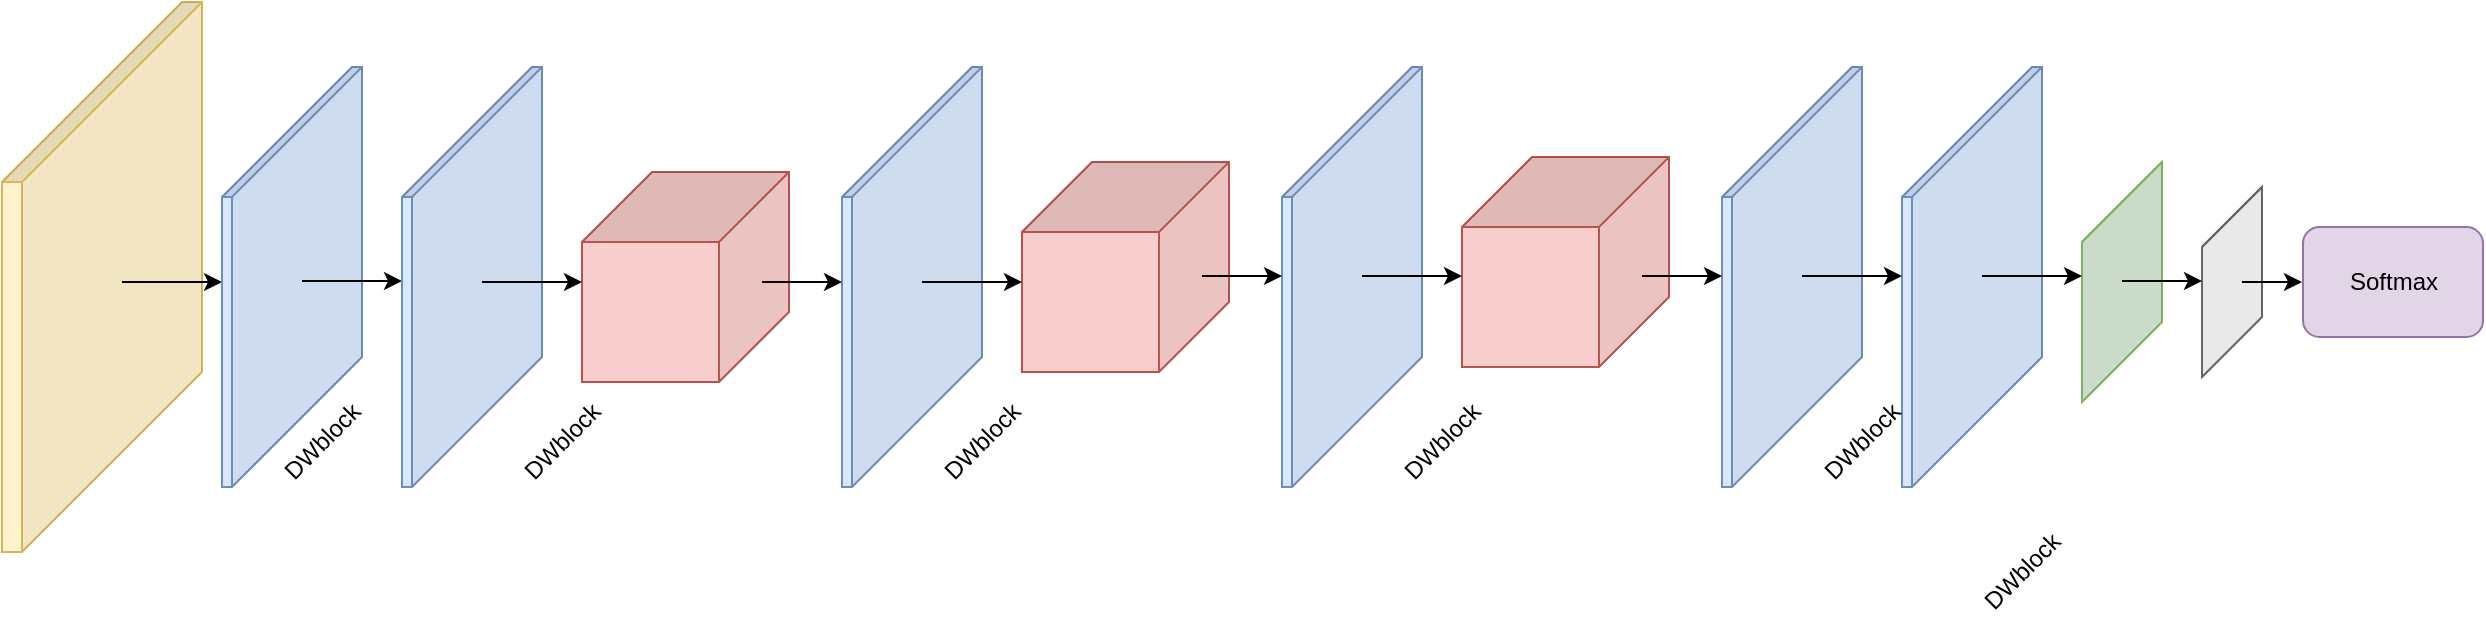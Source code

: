 <mxfile version="16.0.0" type="github">
  <diagram id="-BFLgqaRtH_zkLjJtSHs" name="Page-1">
    <mxGraphModel dx="1550" dy="835" grid="1" gridSize="10" guides="1" tooltips="1" connect="1" arrows="1" fold="1" page="1" pageScale="1" pageWidth="827" pageHeight="1169" math="0" shadow="0">
      <root>
        <mxCell id="0" />
        <mxCell id="1" parent="0" />
        <mxCell id="WqlqxaWTxeDNsGnpjsT1-1" value="" style="shape=cube;whiteSpace=wrap;html=1;boundedLbl=1;backgroundOutline=1;darkOpacity=0.05;darkOpacity2=0.1;size=90;rotation=-180;direction=north;fillColor=#fff2cc;strokeColor=#d6b656;" vertex="1" parent="1">
          <mxGeometry x="90" y="180" width="100" height="275" as="geometry" />
        </mxCell>
        <mxCell id="WqlqxaWTxeDNsGnpjsT1-5" value="" style="edgeStyle=orthogonalEdgeStyle;rounded=0;orthogonalLoop=1;jettySize=auto;html=1;" edge="1" parent="1">
          <mxGeometry relative="1" as="geometry">
            <mxPoint x="150" y="320" as="sourcePoint" />
            <mxPoint x="200" y="320" as="targetPoint" />
            <Array as="points" />
          </mxGeometry>
        </mxCell>
        <mxCell id="WqlqxaWTxeDNsGnpjsT1-8" value="" style="shape=cube;whiteSpace=wrap;html=1;boundedLbl=1;backgroundOutline=1;darkOpacity=0.05;darkOpacity2=0.1;size=65;rotation=-180;direction=north;fillColor=#dae8fc;strokeColor=#6c8ebf;" vertex="1" parent="1">
          <mxGeometry x="200" y="212.5" width="70" height="210" as="geometry" />
        </mxCell>
        <mxCell id="WqlqxaWTxeDNsGnpjsT1-9" value="" style="edgeStyle=orthogonalEdgeStyle;rounded=0;orthogonalLoop=1;jettySize=auto;html=1;jumpSize=6;" edge="1" parent="1">
          <mxGeometry relative="1" as="geometry">
            <mxPoint x="240" y="319.5" as="sourcePoint" />
            <mxPoint x="290" y="320" as="targetPoint" />
            <Array as="points">
              <mxPoint x="290" y="320" />
              <mxPoint x="290" y="320" />
            </Array>
          </mxGeometry>
        </mxCell>
        <mxCell id="WqlqxaWTxeDNsGnpjsT1-10" value="" style="shape=cube;whiteSpace=wrap;html=1;boundedLbl=1;backgroundOutline=1;darkOpacity=0.05;darkOpacity2=0.1;size=65;rotation=-180;direction=north;fillColor=#dae8fc;strokeColor=#6c8ebf;" vertex="1" parent="1">
          <mxGeometry x="290" y="212.5" width="70" height="210" as="geometry" />
        </mxCell>
        <mxCell id="WqlqxaWTxeDNsGnpjsT1-12" value="" style="shape=cube;whiteSpace=wrap;html=1;boundedLbl=1;backgroundOutline=1;darkOpacity=0.05;darkOpacity2=0.1;size=35;rotation=-180;direction=north;fillColor=#f8cecc;strokeColor=#b85450;" vertex="1" parent="1">
          <mxGeometry x="380" y="265" width="103.5" height="105" as="geometry" />
        </mxCell>
        <mxCell id="WqlqxaWTxeDNsGnpjsT1-23" value="" style="shape=cube;whiteSpace=wrap;html=1;boundedLbl=1;backgroundOutline=1;darkOpacity=0.05;darkOpacity2=0.1;size=35;rotation=-180;direction=north;fillColor=#f8cecc;strokeColor=#b85450;" vertex="1" parent="1">
          <mxGeometry x="600" y="260" width="103.5" height="105" as="geometry" />
        </mxCell>
        <mxCell id="WqlqxaWTxeDNsGnpjsT1-24" value="" style="shape=cube;whiteSpace=wrap;html=1;boundedLbl=1;backgroundOutline=1;darkOpacity=0.05;darkOpacity2=0.1;size=65;rotation=-180;direction=north;fillColor=#dae8fc;strokeColor=#6c8ebf;" vertex="1" parent="1">
          <mxGeometry x="510" y="212.5" width="70" height="210" as="geometry" />
        </mxCell>
        <mxCell id="WqlqxaWTxeDNsGnpjsT1-25" value="" style="shape=cube;whiteSpace=wrap;html=1;boundedLbl=1;backgroundOutline=1;darkOpacity=0.05;darkOpacity2=0.1;size=65;rotation=-180;direction=north;fillColor=#dae8fc;strokeColor=#6c8ebf;" vertex="1" parent="1">
          <mxGeometry x="730" y="212.5" width="70" height="210" as="geometry" />
        </mxCell>
        <mxCell id="WqlqxaWTxeDNsGnpjsT1-26" value="" style="shape=cube;whiteSpace=wrap;html=1;boundedLbl=1;backgroundOutline=1;darkOpacity=0.05;darkOpacity2=0.1;size=35;rotation=-180;direction=north;fillColor=#f8cecc;strokeColor=#b85450;" vertex="1" parent="1">
          <mxGeometry x="820" y="257.5" width="103.5" height="105" as="geometry" />
        </mxCell>
        <mxCell id="WqlqxaWTxeDNsGnpjsT1-27" value="" style="shape=cube;whiteSpace=wrap;html=1;boundedLbl=1;backgroundOutline=1;darkOpacity=0.05;darkOpacity2=0.1;size=65;rotation=-180;direction=north;fillColor=#dae8fc;strokeColor=#6c8ebf;" vertex="1" parent="1">
          <mxGeometry x="950" y="212.5" width="70" height="210" as="geometry" />
        </mxCell>
        <mxCell id="WqlqxaWTxeDNsGnpjsT1-28" value="" style="shape=cube;whiteSpace=wrap;html=1;boundedLbl=1;backgroundOutline=1;darkOpacity=0.05;darkOpacity2=0.1;size=65;rotation=-180;direction=north;fillColor=#dae8fc;strokeColor=#6c8ebf;" vertex="1" parent="1">
          <mxGeometry x="1040" y="212.5" width="70" height="210" as="geometry" />
        </mxCell>
        <mxCell id="WqlqxaWTxeDNsGnpjsT1-29" value="" style="shape=cube;whiteSpace=wrap;html=1;boundedLbl=1;backgroundOutline=1;darkOpacity=0.05;darkOpacity2=0.1;size=65;rotation=-180;direction=north;fillColor=#d5e8d4;strokeColor=#82b366;" vertex="1" parent="1">
          <mxGeometry x="1130" y="260" width="40" height="120" as="geometry" />
        </mxCell>
        <mxCell id="WqlqxaWTxeDNsGnpjsT1-30" value="" style="shape=cube;whiteSpace=wrap;html=1;boundedLbl=1;backgroundOutline=1;darkOpacity=0.05;darkOpacity2=0.1;size=65;rotation=-180;direction=north;fillColor=#f5f5f5;strokeColor=#666666;fontColor=#333333;" vertex="1" parent="1">
          <mxGeometry x="1190" y="272.5" width="30" height="95" as="geometry" />
        </mxCell>
        <mxCell id="WqlqxaWTxeDNsGnpjsT1-31" value="Softmax" style="rounded=1;whiteSpace=wrap;html=1;fillColor=#e1d5e7;strokeColor=#9673a6;" vertex="1" parent="1">
          <mxGeometry x="1240.5" y="292.5" width="90" height="55" as="geometry" />
        </mxCell>
        <mxCell id="WqlqxaWTxeDNsGnpjsT1-32" value="DWblock" style="text;html=1;align=center;verticalAlign=middle;resizable=0;points=[];autosize=1;strokeColor=none;fillColor=none;rotation=-45;" vertex="1" parent="1">
          <mxGeometry x="220" y="390" width="60" height="20" as="geometry" />
        </mxCell>
        <mxCell id="WqlqxaWTxeDNsGnpjsT1-33" value="DWblock" style="text;html=1;align=center;verticalAlign=middle;resizable=0;points=[];autosize=1;strokeColor=none;fillColor=none;rotation=-45;" vertex="1" parent="1">
          <mxGeometry x="340" y="390" width="60" height="20" as="geometry" />
        </mxCell>
        <mxCell id="WqlqxaWTxeDNsGnpjsT1-34" value="DWblock" style="text;html=1;align=center;verticalAlign=middle;resizable=0;points=[];autosize=1;strokeColor=none;fillColor=none;rotation=-45;" vertex="1" parent="1">
          <mxGeometry x="550" y="390" width="60" height="20" as="geometry" />
        </mxCell>
        <mxCell id="WqlqxaWTxeDNsGnpjsT1-35" value="DWblock" style="text;html=1;align=center;verticalAlign=middle;resizable=0;points=[];autosize=1;strokeColor=none;fillColor=none;rotation=-45;" vertex="1" parent="1">
          <mxGeometry x="780" y="390" width="60" height="20" as="geometry" />
        </mxCell>
        <mxCell id="WqlqxaWTxeDNsGnpjsT1-36" value="DWblock" style="text;html=1;align=center;verticalAlign=middle;resizable=0;points=[];autosize=1;strokeColor=none;fillColor=none;rotation=-45;" vertex="1" parent="1">
          <mxGeometry x="990" y="390" width="60" height="20" as="geometry" />
        </mxCell>
        <mxCell id="WqlqxaWTxeDNsGnpjsT1-37" value="DWblock" style="text;html=1;align=center;verticalAlign=middle;resizable=0;points=[];autosize=1;strokeColor=none;fillColor=none;rotation=-45;" vertex="1" parent="1">
          <mxGeometry x="1070" y="455" width="60" height="20" as="geometry" />
        </mxCell>
        <mxCell id="WqlqxaWTxeDNsGnpjsT1-41" value="" style="edgeStyle=orthogonalEdgeStyle;rounded=0;orthogonalLoop=1;jettySize=auto;html=1;jumpSize=6;" edge="1" parent="1">
          <mxGeometry relative="1" as="geometry">
            <mxPoint x="330" y="320" as="sourcePoint" />
            <mxPoint x="380" y="320" as="targetPoint" />
            <Array as="points">
              <mxPoint x="380" y="320" />
              <mxPoint x="380" y="320" />
            </Array>
          </mxGeometry>
        </mxCell>
        <mxCell id="WqlqxaWTxeDNsGnpjsT1-42" value="" style="edgeStyle=orthogonalEdgeStyle;rounded=0;orthogonalLoop=1;jettySize=auto;html=1;jumpSize=6;" edge="1" parent="1">
          <mxGeometry relative="1" as="geometry">
            <mxPoint x="470" y="320" as="sourcePoint" />
            <mxPoint x="510" y="320" as="targetPoint" />
            <Array as="points">
              <mxPoint x="510" y="320" />
              <mxPoint x="510" y="320" />
            </Array>
          </mxGeometry>
        </mxCell>
        <mxCell id="WqlqxaWTxeDNsGnpjsT1-43" value="" style="edgeStyle=orthogonalEdgeStyle;rounded=0;orthogonalLoop=1;jettySize=auto;html=1;jumpSize=6;" edge="1" parent="1">
          <mxGeometry relative="1" as="geometry">
            <mxPoint x="550" y="320" as="sourcePoint" />
            <mxPoint x="600" y="320" as="targetPoint" />
            <Array as="points">
              <mxPoint x="600" y="320" />
              <mxPoint x="600" y="320" />
            </Array>
          </mxGeometry>
        </mxCell>
        <mxCell id="WqlqxaWTxeDNsGnpjsT1-44" value="" style="edgeStyle=orthogonalEdgeStyle;rounded=0;orthogonalLoop=1;jettySize=auto;html=1;jumpSize=6;" edge="1" parent="1">
          <mxGeometry relative="1" as="geometry">
            <mxPoint x="770" y="317" as="sourcePoint" />
            <mxPoint x="820" y="317" as="targetPoint" />
            <Array as="points">
              <mxPoint x="820" y="317" />
              <mxPoint x="820" y="317" />
            </Array>
          </mxGeometry>
        </mxCell>
        <mxCell id="WqlqxaWTxeDNsGnpjsT1-45" value="" style="edgeStyle=orthogonalEdgeStyle;rounded=0;orthogonalLoop=1;jettySize=auto;html=1;jumpSize=6;" edge="1" parent="1">
          <mxGeometry relative="1" as="geometry">
            <mxPoint x="690" y="317" as="sourcePoint" />
            <mxPoint x="730" y="317" as="targetPoint" />
            <Array as="points">
              <mxPoint x="730" y="317" />
              <mxPoint x="730" y="317" />
            </Array>
          </mxGeometry>
        </mxCell>
        <mxCell id="WqlqxaWTxeDNsGnpjsT1-46" value="" style="edgeStyle=orthogonalEdgeStyle;rounded=0;orthogonalLoop=1;jettySize=auto;html=1;jumpSize=6;" edge="1" parent="1">
          <mxGeometry relative="1" as="geometry">
            <mxPoint x="910" y="317" as="sourcePoint" />
            <mxPoint x="950" y="317" as="targetPoint" />
            <Array as="points">
              <mxPoint x="950" y="317" />
              <mxPoint x="950" y="317" />
            </Array>
          </mxGeometry>
        </mxCell>
        <mxCell id="WqlqxaWTxeDNsGnpjsT1-47" value="" style="edgeStyle=orthogonalEdgeStyle;rounded=0;orthogonalLoop=1;jettySize=auto;html=1;jumpSize=6;" edge="1" parent="1">
          <mxGeometry relative="1" as="geometry">
            <mxPoint x="990" y="317" as="sourcePoint" />
            <mxPoint x="1040" y="317" as="targetPoint" />
            <Array as="points">
              <mxPoint x="1040" y="317" />
              <mxPoint x="1040" y="317" />
            </Array>
          </mxGeometry>
        </mxCell>
        <mxCell id="WqlqxaWTxeDNsGnpjsT1-49" value="" style="edgeStyle=orthogonalEdgeStyle;rounded=0;orthogonalLoop=1;jettySize=auto;html=1;jumpSize=6;" edge="1" parent="1">
          <mxGeometry relative="1" as="geometry">
            <mxPoint x="1080" y="317" as="sourcePoint" />
            <mxPoint x="1130" y="317" as="targetPoint" />
            <Array as="points">
              <mxPoint x="1130" y="317" />
              <mxPoint x="1130" y="317" />
            </Array>
          </mxGeometry>
        </mxCell>
        <mxCell id="WqlqxaWTxeDNsGnpjsT1-50" value="" style="edgeStyle=orthogonalEdgeStyle;rounded=0;orthogonalLoop=1;jettySize=auto;html=1;jumpSize=6;" edge="1" parent="1">
          <mxGeometry relative="1" as="geometry">
            <mxPoint x="1150" y="319.5" as="sourcePoint" />
            <mxPoint x="1190" y="319.5" as="targetPoint" />
            <Array as="points">
              <mxPoint x="1190" y="319.5" />
              <mxPoint x="1190" y="319.5" />
            </Array>
          </mxGeometry>
        </mxCell>
        <mxCell id="WqlqxaWTxeDNsGnpjsT1-51" value="" style="edgeStyle=orthogonalEdgeStyle;rounded=0;orthogonalLoop=1;jettySize=auto;html=1;jumpSize=6;" edge="1" parent="1">
          <mxGeometry relative="1" as="geometry">
            <mxPoint x="1210" y="320" as="sourcePoint" />
            <mxPoint x="1240" y="319.5" as="targetPoint" />
            <Array as="points">
              <mxPoint x="1240" y="319.5" />
              <mxPoint x="1240" y="319.5" />
            </Array>
          </mxGeometry>
        </mxCell>
      </root>
    </mxGraphModel>
  </diagram>
</mxfile>
